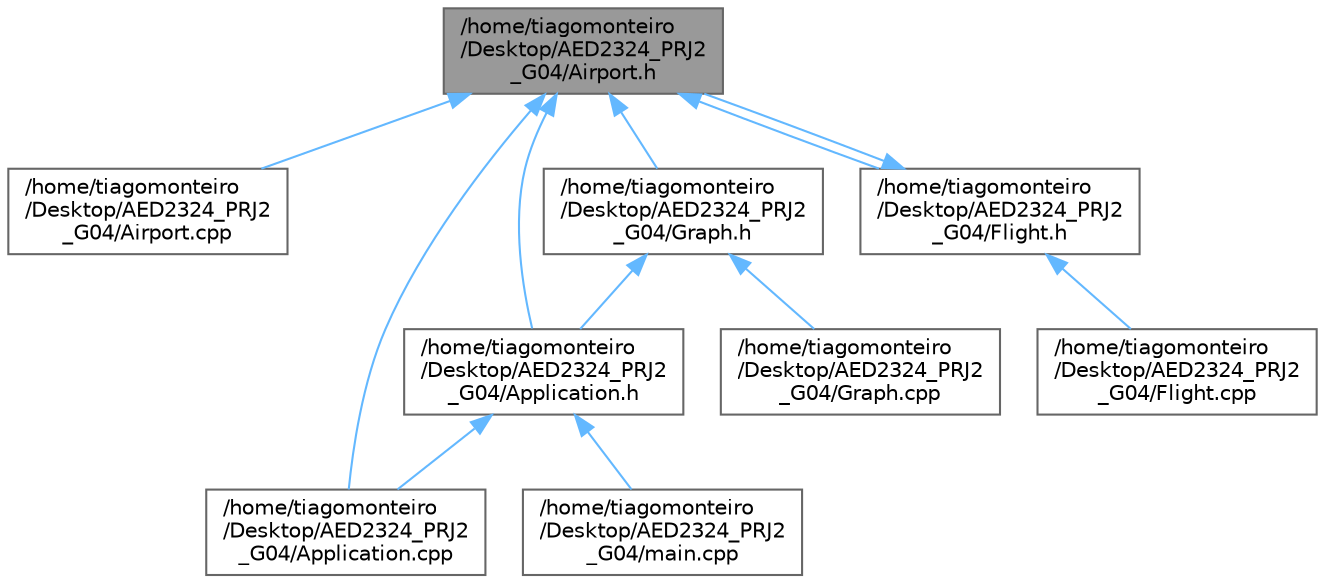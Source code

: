 digraph "/home/tiagomonteiro/Desktop/AED2324_PRJ2_G04/Airport.h"
{
 // LATEX_PDF_SIZE
  bgcolor="transparent";
  edge [fontname=Helvetica,fontsize=10,labelfontname=Helvetica,labelfontsize=10];
  node [fontname=Helvetica,fontsize=10,shape=box,height=0.2,width=0.4];
  Node1 [id="Node000001",label="/home/tiagomonteiro\l/Desktop/AED2324_PRJ2\l_G04/Airport.h",height=0.2,width=0.4,color="gray40", fillcolor="grey60", style="filled", fontcolor="black",tooltip=" "];
  Node1 -> Node2 [id="edge1_Node000001_Node000002",dir="back",color="steelblue1",style="solid",tooltip=" "];
  Node2 [id="Node000002",label="/home/tiagomonteiro\l/Desktop/AED2324_PRJ2\l_G04/Airport.cpp",height=0.2,width=0.4,color="grey40", fillcolor="white", style="filled",URL="$_airport_8cpp.html",tooltip=" "];
  Node1 -> Node3 [id="edge2_Node000001_Node000003",dir="back",color="steelblue1",style="solid",tooltip=" "];
  Node3 [id="Node000003",label="/home/tiagomonteiro\l/Desktop/AED2324_PRJ2\l_G04/Application.cpp",height=0.2,width=0.4,color="grey40", fillcolor="white", style="filled",URL="$_application_8cpp.html",tooltip=" "];
  Node1 -> Node4 [id="edge3_Node000001_Node000004",dir="back",color="steelblue1",style="solid",tooltip=" "];
  Node4 [id="Node000004",label="/home/tiagomonteiro\l/Desktop/AED2324_PRJ2\l_G04/Application.h",height=0.2,width=0.4,color="grey40", fillcolor="white", style="filled",URL="$_application_8h.html",tooltip=" "];
  Node4 -> Node3 [id="edge4_Node000004_Node000003",dir="back",color="steelblue1",style="solid",tooltip=" "];
  Node4 -> Node5 [id="edge5_Node000004_Node000005",dir="back",color="steelblue1",style="solid",tooltip=" "];
  Node5 [id="Node000005",label="/home/tiagomonteiro\l/Desktop/AED2324_PRJ2\l_G04/main.cpp",height=0.2,width=0.4,color="grey40", fillcolor="white", style="filled",URL="$main_8cpp.html",tooltip=" "];
  Node1 -> Node6 [id="edge6_Node000001_Node000006",dir="back",color="steelblue1",style="solid",tooltip=" "];
  Node6 [id="Node000006",label="/home/tiagomonteiro\l/Desktop/AED2324_PRJ2\l_G04/Flight.h",height=0.2,width=0.4,color="grey40", fillcolor="white", style="filled",URL="$_flight_8h.html",tooltip=" "];
  Node6 -> Node1 [id="edge7_Node000006_Node000001",dir="back",color="steelblue1",style="solid",tooltip=" "];
  Node6 -> Node7 [id="edge8_Node000006_Node000007",dir="back",color="steelblue1",style="solid",tooltip=" "];
  Node7 [id="Node000007",label="/home/tiagomonteiro\l/Desktop/AED2324_PRJ2\l_G04/Flight.cpp",height=0.2,width=0.4,color="grey40", fillcolor="white", style="filled",URL="$_flight_8cpp.html",tooltip=" "];
  Node1 -> Node8 [id="edge9_Node000001_Node000008",dir="back",color="steelblue1",style="solid",tooltip=" "];
  Node8 [id="Node000008",label="/home/tiagomonteiro\l/Desktop/AED2324_PRJ2\l_G04/Graph.h",height=0.2,width=0.4,color="grey40", fillcolor="white", style="filled",URL="$_graph_8h.html",tooltip=" "];
  Node8 -> Node4 [id="edge10_Node000008_Node000004",dir="back",color="steelblue1",style="solid",tooltip=" "];
  Node8 -> Node9 [id="edge11_Node000008_Node000009",dir="back",color="steelblue1",style="solid",tooltip=" "];
  Node9 [id="Node000009",label="/home/tiagomonteiro\l/Desktop/AED2324_PRJ2\l_G04/Graph.cpp",height=0.2,width=0.4,color="grey40", fillcolor="white", style="filled",URL="$_graph_8cpp.html",tooltip=" "];
}
